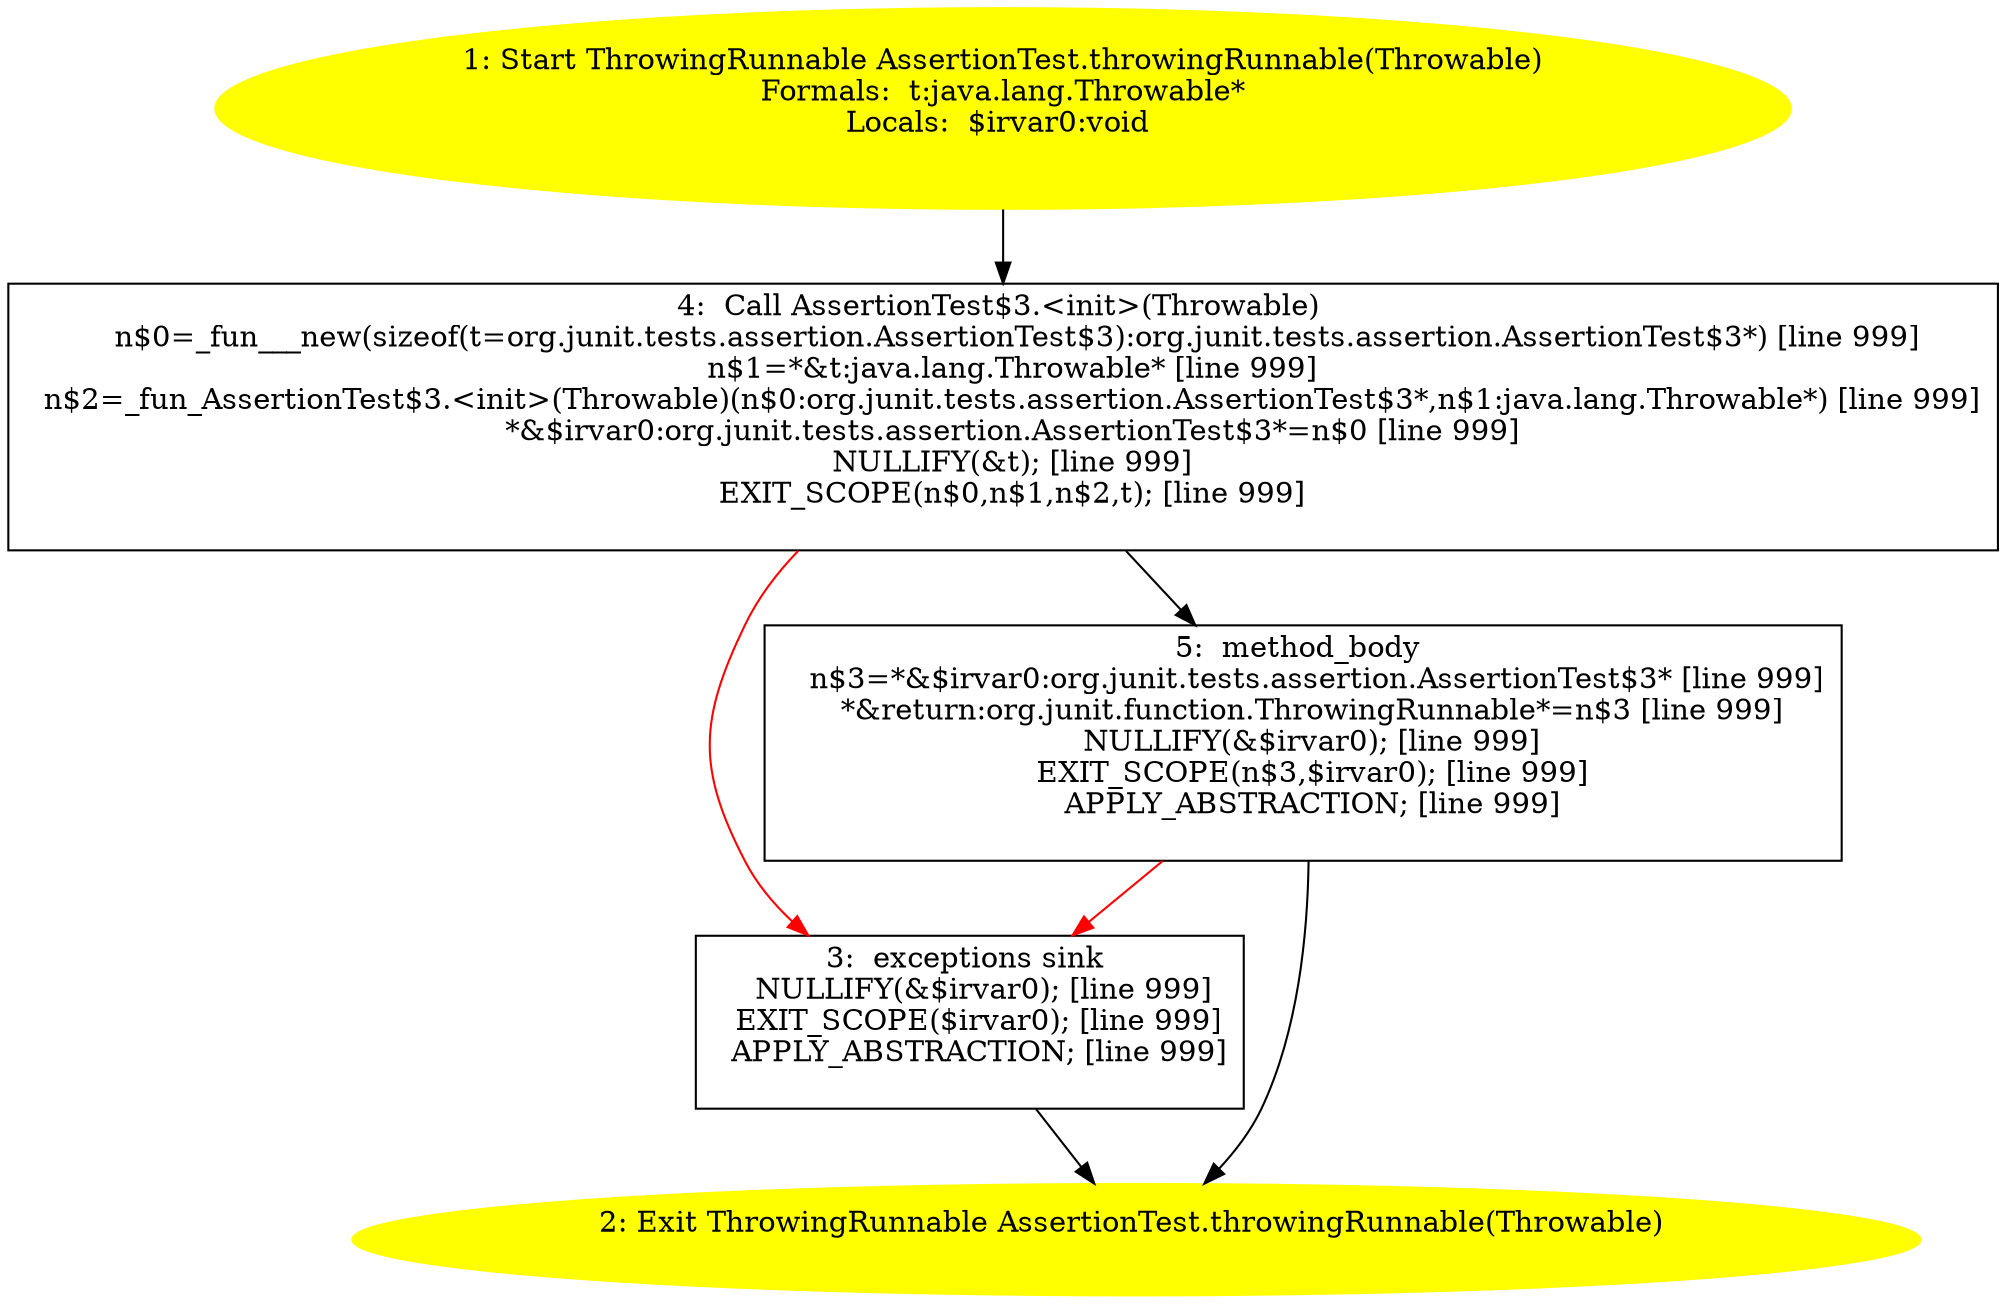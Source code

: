 /* @generated */
digraph cfg {
"org.junit.tests.assertion.AssertionTest.throwingRunnable(java.lang.Throwable):org.junit.function.Thr.1b7a9d9a366e2f5964bccca49198fa23_1" [label="1: Start ThrowingRunnable AssertionTest.throwingRunnable(Throwable)\nFormals:  t:java.lang.Throwable*\nLocals:  $irvar0:void \n  " color=yellow style=filled]
	

	 "org.junit.tests.assertion.AssertionTest.throwingRunnable(java.lang.Throwable):org.junit.function.Thr.1b7a9d9a366e2f5964bccca49198fa23_1" -> "org.junit.tests.assertion.AssertionTest.throwingRunnable(java.lang.Throwable):org.junit.function.Thr.1b7a9d9a366e2f5964bccca49198fa23_4" ;
"org.junit.tests.assertion.AssertionTest.throwingRunnable(java.lang.Throwable):org.junit.function.Thr.1b7a9d9a366e2f5964bccca49198fa23_2" [label="2: Exit ThrowingRunnable AssertionTest.throwingRunnable(Throwable) \n  " color=yellow style=filled]
	

"org.junit.tests.assertion.AssertionTest.throwingRunnable(java.lang.Throwable):org.junit.function.Thr.1b7a9d9a366e2f5964bccca49198fa23_3" [label="3:  exceptions sink \n   NULLIFY(&$irvar0); [line 999]\n  EXIT_SCOPE($irvar0); [line 999]\n  APPLY_ABSTRACTION; [line 999]\n " shape="box"]
	

	 "org.junit.tests.assertion.AssertionTest.throwingRunnable(java.lang.Throwable):org.junit.function.Thr.1b7a9d9a366e2f5964bccca49198fa23_3" -> "org.junit.tests.assertion.AssertionTest.throwingRunnable(java.lang.Throwable):org.junit.function.Thr.1b7a9d9a366e2f5964bccca49198fa23_2" ;
"org.junit.tests.assertion.AssertionTest.throwingRunnable(java.lang.Throwable):org.junit.function.Thr.1b7a9d9a366e2f5964bccca49198fa23_4" [label="4:  Call AssertionTest$3.<init>(Throwable) \n   n$0=_fun___new(sizeof(t=org.junit.tests.assertion.AssertionTest$3):org.junit.tests.assertion.AssertionTest$3*) [line 999]\n  n$1=*&t:java.lang.Throwable* [line 999]\n  n$2=_fun_AssertionTest$3.<init>(Throwable)(n$0:org.junit.tests.assertion.AssertionTest$3*,n$1:java.lang.Throwable*) [line 999]\n  *&$irvar0:org.junit.tests.assertion.AssertionTest$3*=n$0 [line 999]\n  NULLIFY(&t); [line 999]\n  EXIT_SCOPE(n$0,n$1,n$2,t); [line 999]\n " shape="box"]
	

	 "org.junit.tests.assertion.AssertionTest.throwingRunnable(java.lang.Throwable):org.junit.function.Thr.1b7a9d9a366e2f5964bccca49198fa23_4" -> "org.junit.tests.assertion.AssertionTest.throwingRunnable(java.lang.Throwable):org.junit.function.Thr.1b7a9d9a366e2f5964bccca49198fa23_5" ;
	 "org.junit.tests.assertion.AssertionTest.throwingRunnable(java.lang.Throwable):org.junit.function.Thr.1b7a9d9a366e2f5964bccca49198fa23_4" -> "org.junit.tests.assertion.AssertionTest.throwingRunnable(java.lang.Throwable):org.junit.function.Thr.1b7a9d9a366e2f5964bccca49198fa23_3" [color="red" ];
"org.junit.tests.assertion.AssertionTest.throwingRunnable(java.lang.Throwable):org.junit.function.Thr.1b7a9d9a366e2f5964bccca49198fa23_5" [label="5:  method_body \n   n$3=*&$irvar0:org.junit.tests.assertion.AssertionTest$3* [line 999]\n  *&return:org.junit.function.ThrowingRunnable*=n$3 [line 999]\n  NULLIFY(&$irvar0); [line 999]\n  EXIT_SCOPE(n$3,$irvar0); [line 999]\n  APPLY_ABSTRACTION; [line 999]\n " shape="box"]
	

	 "org.junit.tests.assertion.AssertionTest.throwingRunnable(java.lang.Throwable):org.junit.function.Thr.1b7a9d9a366e2f5964bccca49198fa23_5" -> "org.junit.tests.assertion.AssertionTest.throwingRunnable(java.lang.Throwable):org.junit.function.Thr.1b7a9d9a366e2f5964bccca49198fa23_2" ;
	 "org.junit.tests.assertion.AssertionTest.throwingRunnable(java.lang.Throwable):org.junit.function.Thr.1b7a9d9a366e2f5964bccca49198fa23_5" -> "org.junit.tests.assertion.AssertionTest.throwingRunnable(java.lang.Throwable):org.junit.function.Thr.1b7a9d9a366e2f5964bccca49198fa23_3" [color="red" ];
}
